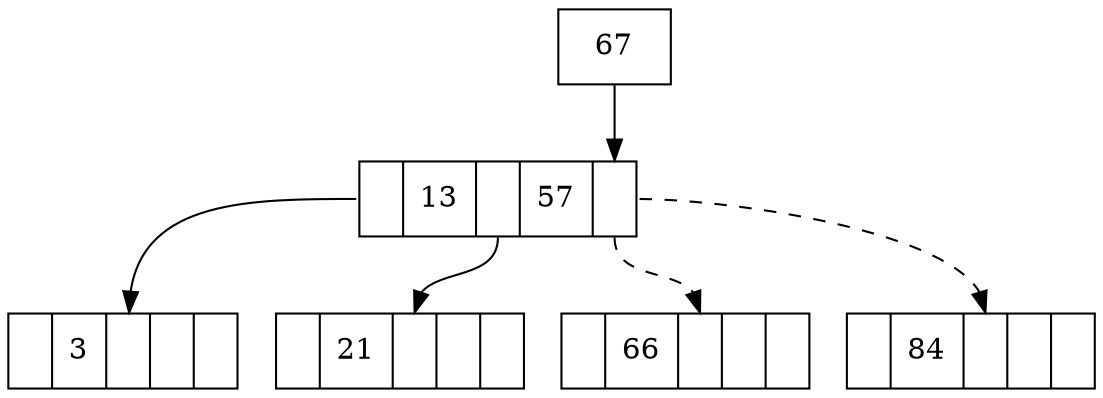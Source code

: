 digraph g {
	
	node [shape = record];

	n1 [label="<l>| 13 |<c>| 57 |<r>"];
	n2 [label="<l>| 3  |<c>| |<r>"];
	n3 [label="<l>| 21 |<c>| |<r>"];
	n4 [label="<l>| 66 |<c>| |<r>"];
	n5 [label="<l>| 84 |<c>| |<r>"];

	n1:l -> n2:c
	n1:c -> n3:c
	n1:r -> n4:c [style=dashed]
	n1:r -> n5:c [style=dashed]
	67 -> n1:r
}
